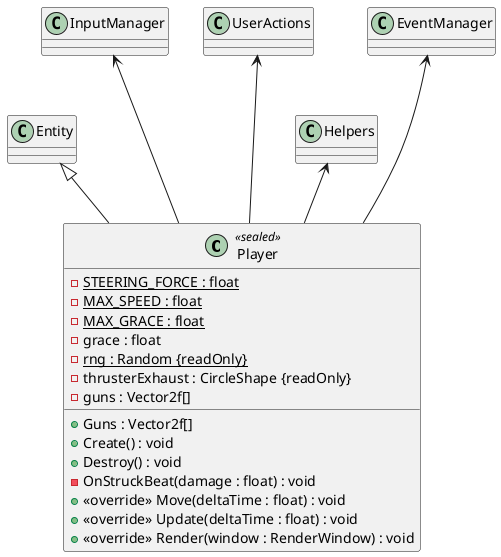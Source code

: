 @startuml
class Player <<sealed>> {
    - {static} STEERING_FORCE : float
    - {static} MAX_SPEED : float
    - {static} MAX_GRACE : float
    - grace : float
    - {static} rng : Random {readOnly}
    - thrusterExhaust : CircleShape {readOnly}
    - guns : Vector2f[]
    + {method} Guns : Vector2f[]
    + Create() : void
    + Destroy() : void
    - OnStruckBeat(damage : float) : void
    + <<override>> Move(deltaTime : float) : void
    + <<override>> Update(deltaTime : float) : void
    + <<override>> Render(window : RenderWindow) : void
}
Entity <|-- Player
InputManager <--- Player
UserActions <--- Player
Helpers <-- Player
EventManager <--- Player
@enduml
